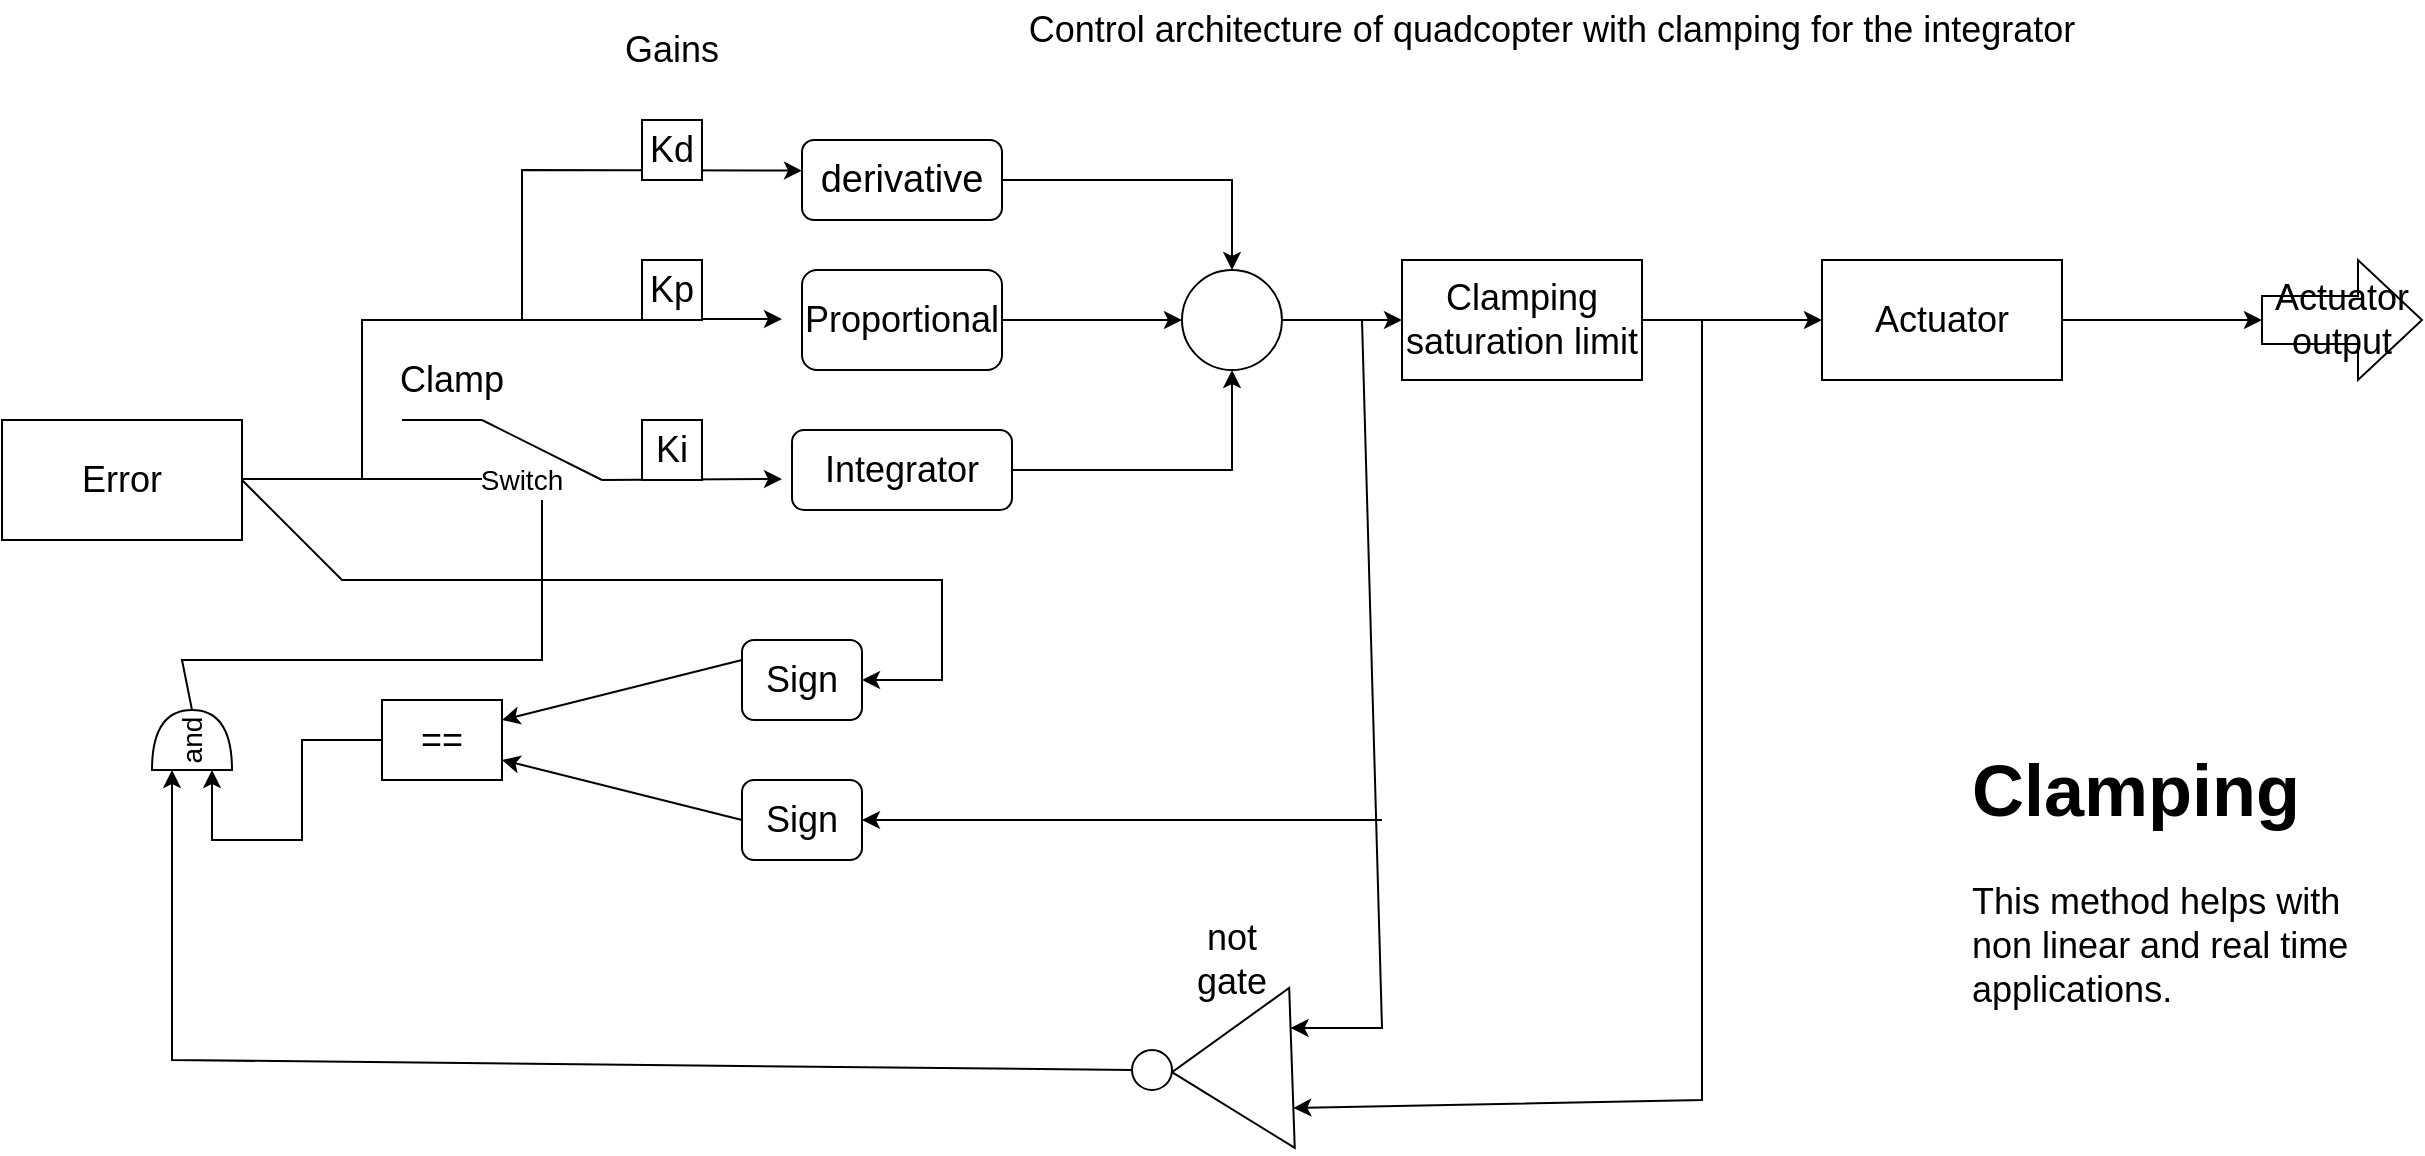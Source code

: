 <mxfile version="17.1.3" type="github"><diagram id="uf9FTFpa4oU1P8IHk77K" name="Page-1"><mxGraphModel dx="830" dy="516" grid="1" gridSize="10" guides="1" tooltips="1" connect="1" arrows="1" fold="1" page="1" pageScale="1" pageWidth="2000" pageHeight="1169" math="0" shadow="0"><root><mxCell id="0"/><mxCell id="1" parent="0"/><mxCell id="lhsVb8cgr521YgRDzxaS-8" style="edgeStyle=orthogonalEdgeStyle;rounded=0;orthogonalLoop=1;jettySize=auto;html=1;exitX=1;exitY=0.5;exitDx=0;exitDy=0;entryX=0.5;entryY=0;entryDx=0;entryDy=0;fontSize=18;" edge="1" parent="1" source="lhsVb8cgr521YgRDzxaS-1" target="lhsVb8cgr521YgRDzxaS-4"><mxGeometry relative="1" as="geometry"/></mxCell><mxCell id="lhsVb8cgr521YgRDzxaS-1" value="derivative" style="rounded=1;whiteSpace=wrap;html=1;fontSize=19;" vertex="1" parent="1"><mxGeometry x="400" y="80" width="100" height="40" as="geometry"/></mxCell><mxCell id="lhsVb8cgr521YgRDzxaS-7" style="edgeStyle=orthogonalEdgeStyle;rounded=0;orthogonalLoop=1;jettySize=auto;html=1;exitX=1;exitY=0.5;exitDx=0;exitDy=0;entryX=0;entryY=0.5;entryDx=0;entryDy=0;fontSize=18;" edge="1" parent="1" source="lhsVb8cgr521YgRDzxaS-2" target="lhsVb8cgr521YgRDzxaS-4"><mxGeometry relative="1" as="geometry"/></mxCell><mxCell id="lhsVb8cgr521YgRDzxaS-2" value="Proportional" style="rounded=1;whiteSpace=wrap;html=1;fontSize=18;" vertex="1" parent="1"><mxGeometry x="400" y="145" width="100" height="50" as="geometry"/></mxCell><mxCell id="lhsVb8cgr521YgRDzxaS-6" style="edgeStyle=orthogonalEdgeStyle;rounded=0;orthogonalLoop=1;jettySize=auto;html=1;exitX=1;exitY=0.5;exitDx=0;exitDy=0;entryX=0.5;entryY=1;entryDx=0;entryDy=0;fontSize=18;" edge="1" parent="1" source="lhsVb8cgr521YgRDzxaS-3" target="lhsVb8cgr521YgRDzxaS-4"><mxGeometry relative="1" as="geometry"/></mxCell><mxCell id="lhsVb8cgr521YgRDzxaS-3" value="Integrator" style="rounded=1;whiteSpace=wrap;html=1;fontSize=18;" vertex="1" parent="1"><mxGeometry x="395" y="225" width="110" height="40" as="geometry"/></mxCell><mxCell id="lhsVb8cgr521YgRDzxaS-118" style="edgeStyle=orthogonalEdgeStyle;rounded=0;orthogonalLoop=1;jettySize=auto;html=1;exitX=1;exitY=0.5;exitDx=0;exitDy=0;entryX=0;entryY=0.5;entryDx=0;entryDy=0;fontSize=18;" edge="1" parent="1" source="lhsVb8cgr521YgRDzxaS-4" target="lhsVb8cgr521YgRDzxaS-11"><mxGeometry relative="1" as="geometry"/></mxCell><mxCell id="lhsVb8cgr521YgRDzxaS-4" value="" style="ellipse;whiteSpace=wrap;html=1;aspect=fixed;fontSize=18;" vertex="1" parent="1"><mxGeometry x="590" y="145" width="50" height="50" as="geometry"/></mxCell><mxCell id="lhsVb8cgr521YgRDzxaS-9" value="" style="endArrow=classic;html=1;rounded=0;fontSize=18;" edge="1" parent="1"><mxGeometry width="50" height="50" relative="1" as="geometry"><mxPoint x="330" y="169.5" as="sourcePoint"/><mxPoint x="390" y="169.5" as="targetPoint"/></mxGeometry></mxCell><mxCell id="lhsVb8cgr521YgRDzxaS-10" value="" style="endArrow=classic;html=1;rounded=0;fontSize=18;entryX=0;entryY=0.383;entryDx=0;entryDy=0;entryPerimeter=0;" edge="1" parent="1" target="lhsVb8cgr521YgRDzxaS-1"><mxGeometry width="50" height="50" relative="1" as="geometry"><mxPoint x="260" y="170" as="sourcePoint"/><mxPoint x="320" y="100" as="targetPoint"/><Array as="points"><mxPoint x="260" y="95"/></Array></mxGeometry></mxCell><mxCell id="lhsVb8cgr521YgRDzxaS-120" style="edgeStyle=orthogonalEdgeStyle;rounded=0;orthogonalLoop=1;jettySize=auto;html=1;exitX=1;exitY=0.5;exitDx=0;exitDy=0;entryX=0;entryY=0.5;entryDx=0;entryDy=0;fontSize=18;" edge="1" parent="1" source="lhsVb8cgr521YgRDzxaS-11" target="lhsVb8cgr521YgRDzxaS-119"><mxGeometry relative="1" as="geometry"/></mxCell><mxCell id="lhsVb8cgr521YgRDzxaS-11" value="Clamping saturation limit" style="rounded=0;whiteSpace=wrap;html=1;fontSize=18;" vertex="1" parent="1"><mxGeometry x="700" y="140" width="120" height="60" as="geometry"/></mxCell><mxCell id="lhsVb8cgr521YgRDzxaS-122" value="" style="edgeStyle=orthogonalEdgeStyle;rounded=0;orthogonalLoop=1;jettySize=auto;html=1;fontSize=18;" edge="1" parent="1" source="lhsVb8cgr521YgRDzxaS-119" target="lhsVb8cgr521YgRDzxaS-121"><mxGeometry relative="1" as="geometry"/></mxCell><mxCell id="lhsVb8cgr521YgRDzxaS-119" value="Actuator" style="rounded=0;whiteSpace=wrap;html=1;fontSize=18;" vertex="1" parent="1"><mxGeometry x="910" y="140" width="120" height="60" as="geometry"/></mxCell><mxCell id="lhsVb8cgr521YgRDzxaS-121" value="Actuator output" style="shape=singleArrow;whiteSpace=wrap;html=1;arrowWidth=0.4;arrowSize=0.4;fontSize=18;rounded=0;" vertex="1" parent="1"><mxGeometry x="1130" y="140" width="80" height="60" as="geometry"/></mxCell><mxCell id="lhsVb8cgr521YgRDzxaS-141" style="edgeStyle=none;rounded=0;orthogonalLoop=1;jettySize=auto;html=1;exitX=1;exitY=0.5;exitDx=0;exitDy=0;entryX=1;entryY=0.5;entryDx=0;entryDy=0;fontSize=18;" edge="1" parent="1" source="lhsVb8cgr521YgRDzxaS-123" target="lhsVb8cgr521YgRDzxaS-136"><mxGeometry relative="1" as="geometry"><Array as="points"><mxPoint x="170" y="300"/><mxPoint x="470" y="300"/><mxPoint x="470" y="350"/></Array></mxGeometry></mxCell><mxCell id="lhsVb8cgr521YgRDzxaS-123" value="Error" style="rounded=0;whiteSpace=wrap;html=1;fontSize=18;" vertex="1" parent="1"><mxGeometry y="220" width="120" height="60" as="geometry"/></mxCell><mxCell id="lhsVb8cgr521YgRDzxaS-124" value="" style="endArrow=none;html=1;rounded=0;fontSize=18;" edge="1" parent="1"><mxGeometry width="50" height="50" relative="1" as="geometry"><mxPoint x="120" y="249.5" as="sourcePoint"/><mxPoint x="240" y="249.5" as="targetPoint"/></mxGeometry></mxCell><mxCell id="lhsVb8cgr521YgRDzxaS-125" value="" style="endArrow=none;html=1;rounded=0;fontSize=18;endFill=0;" edge="1" parent="1"><mxGeometry width="50" height="50" relative="1" as="geometry"><mxPoint x="180" y="250" as="sourcePoint"/><mxPoint x="330" y="170" as="targetPoint"/><Array as="points"><mxPoint x="180" y="170"/></Array></mxGeometry></mxCell><mxCell id="lhsVb8cgr521YgRDzxaS-126" value="" style="endArrow=classic;html=1;rounded=0;fontSize=18;" edge="1" parent="1"><mxGeometry width="50" height="50" relative="1" as="geometry"><mxPoint x="300" y="250" as="sourcePoint"/><mxPoint x="390" y="249.5" as="targetPoint"/></mxGeometry></mxCell><mxCell id="lhsVb8cgr521YgRDzxaS-128" value="" style="endArrow=none;html=1;rounded=0;fontSize=18;startArrow=none;" edge="1" parent="1" source="lhsVb8cgr521YgRDzxaS-148"><mxGeometry width="50" height="50" relative="1" as="geometry"><mxPoint x="240" y="220" as="sourcePoint"/><mxPoint x="290" y="250" as="targetPoint"/></mxGeometry></mxCell><mxCell id="lhsVb8cgr521YgRDzxaS-129" value="" style="endArrow=none;html=1;rounded=0;fontSize=18;" edge="1" parent="1"><mxGeometry width="50" height="50" relative="1" as="geometry"><mxPoint x="200" y="220" as="sourcePoint"/><mxPoint x="240" y="220" as="targetPoint"/></mxGeometry></mxCell><mxCell id="lhsVb8cgr521YgRDzxaS-130" value="Clamp" style="text;html=1;strokeColor=none;fillColor=none;align=center;verticalAlign=middle;whiteSpace=wrap;rounded=0;fontSize=18;" vertex="1" parent="1"><mxGeometry x="200" y="190" width="50" height="20" as="geometry"/></mxCell><mxCell id="lhsVb8cgr521YgRDzxaS-131" value="" style="triangle;fontSize=18;rotation=-182;html=1;labelPosition=center;verticalLabelPosition=middle;align=center;verticalAlign=middle;" vertex="1" parent="1"><mxGeometry x="585" y="505" width="60" height="80" as="geometry"/></mxCell><mxCell id="lhsVb8cgr521YgRDzxaS-146" style="edgeStyle=none;rounded=0;orthogonalLoop=1;jettySize=auto;html=1;exitX=0;exitY=0.5;exitDx=0;exitDy=0;entryX=0;entryY=0.25;entryDx=0;entryDy=0;entryPerimeter=0;fontSize=14;" edge="1" parent="1" source="lhsVb8cgr521YgRDzxaS-132" target="lhsVb8cgr521YgRDzxaS-144"><mxGeometry relative="1" as="geometry"><Array as="points"><mxPoint x="85" y="540"/></Array></mxGeometry></mxCell><mxCell id="lhsVb8cgr521YgRDzxaS-132" value="" style="ellipse;whiteSpace=wrap;html=1;aspect=fixed;fontSize=18;" vertex="1" parent="1"><mxGeometry x="565" y="535" width="20" height="20" as="geometry"/></mxCell><mxCell id="lhsVb8cgr521YgRDzxaS-134" value="" style="endArrow=classic;html=1;rounded=0;fontSize=18;entryX=0;entryY=0.75;entryDx=0;entryDy=0;" edge="1" parent="1" target="lhsVb8cgr521YgRDzxaS-131"><mxGeometry width="50" height="50" relative="1" as="geometry"><mxPoint x="680" y="170" as="sourcePoint"/><mxPoint x="680" y="300" as="targetPoint"/><Array as="points"><mxPoint x="690" y="524"/></Array></mxGeometry></mxCell><mxCell id="lhsVb8cgr521YgRDzxaS-135" value="" style="endArrow=classic;html=1;rounded=0;fontSize=18;entryX=0;entryY=0.25;entryDx=0;entryDy=0;" edge="1" parent="1" target="lhsVb8cgr521YgRDzxaS-131"><mxGeometry width="50" height="50" relative="1" as="geometry"><mxPoint x="850" y="170" as="sourcePoint"/><mxPoint x="680" y="300" as="targetPoint"/><Array as="points"><mxPoint x="850" y="560"/></Array></mxGeometry></mxCell><mxCell id="lhsVb8cgr521YgRDzxaS-143" style="edgeStyle=none;rounded=0;orthogonalLoop=1;jettySize=auto;html=1;exitX=0;exitY=0.25;exitDx=0;exitDy=0;entryX=1;entryY=0.25;entryDx=0;entryDy=0;fontSize=18;" edge="1" parent="1" source="lhsVb8cgr521YgRDzxaS-136" target="lhsVb8cgr521YgRDzxaS-139"><mxGeometry relative="1" as="geometry"/></mxCell><mxCell id="lhsVb8cgr521YgRDzxaS-136" value="Sign" style="rounded=1;whiteSpace=wrap;html=1;fontSize=18;" vertex="1" parent="1"><mxGeometry x="370" y="330" width="60" height="40" as="geometry"/></mxCell><mxCell id="lhsVb8cgr521YgRDzxaS-142" style="edgeStyle=none;rounded=0;orthogonalLoop=1;jettySize=auto;html=1;exitX=0;exitY=0.5;exitDx=0;exitDy=0;entryX=1;entryY=0.75;entryDx=0;entryDy=0;fontSize=18;" edge="1" parent="1" source="lhsVb8cgr521YgRDzxaS-137" target="lhsVb8cgr521YgRDzxaS-139"><mxGeometry relative="1" as="geometry"/></mxCell><mxCell id="lhsVb8cgr521YgRDzxaS-137" value="Sign" style="rounded=1;whiteSpace=wrap;html=1;fontSize=18;" vertex="1" parent="1"><mxGeometry x="370" y="400" width="60" height="40" as="geometry"/></mxCell><mxCell id="lhsVb8cgr521YgRDzxaS-145" style="edgeStyle=none;rounded=0;orthogonalLoop=1;jettySize=auto;html=1;exitX=0;exitY=0.5;exitDx=0;exitDy=0;entryX=0;entryY=0.75;entryDx=0;entryDy=0;entryPerimeter=0;fontSize=14;" edge="1" parent="1" source="lhsVb8cgr521YgRDzxaS-139" target="lhsVb8cgr521YgRDzxaS-144"><mxGeometry relative="1" as="geometry"><Array as="points"><mxPoint x="150" y="380"/><mxPoint x="150" y="430"/><mxPoint x="105" y="430"/></Array></mxGeometry></mxCell><mxCell id="lhsVb8cgr521YgRDzxaS-139" value="==" style="rounded=0;whiteSpace=wrap;html=1;fontSize=18;" vertex="1" parent="1"><mxGeometry x="190" y="360" width="60" height="40" as="geometry"/></mxCell><mxCell id="lhsVb8cgr521YgRDzxaS-140" value="" style="endArrow=classic;html=1;rounded=0;fontSize=18;entryX=1;entryY=0.5;entryDx=0;entryDy=0;" edge="1" parent="1" target="lhsVb8cgr521YgRDzxaS-137"><mxGeometry width="50" height="50" relative="1" as="geometry"><mxPoint x="690" y="420" as="sourcePoint"/><mxPoint x="430" y="350" as="targetPoint"/></mxGeometry></mxCell><mxCell id="lhsVb8cgr521YgRDzxaS-147" style="edgeStyle=none;rounded=0;orthogonalLoop=1;jettySize=auto;html=1;exitX=1;exitY=0.5;exitDx=0;exitDy=0;exitPerimeter=0;fontSize=14;jumpStyle=none;endArrow=none;endFill=0;" edge="1" parent="1" source="lhsVb8cgr521YgRDzxaS-144"><mxGeometry relative="1" as="geometry"><mxPoint x="270" y="260" as="targetPoint"/><Array as="points"><mxPoint x="90" y="340"/><mxPoint x="270" y="340"/></Array></mxGeometry></mxCell><mxCell id="lhsVb8cgr521YgRDzxaS-144" value="and" style="shape=or;whiteSpace=wrap;html=1;fontSize=14;rotation=-90;" vertex="1" parent="1"><mxGeometry x="80" y="360" width="30" height="40" as="geometry"/></mxCell><mxCell id="lhsVb8cgr521YgRDzxaS-148" value="Switch" style="text;html=1;strokeColor=none;fillColor=none;align=center;verticalAlign=middle;whiteSpace=wrap;rounded=0;fontSize=14;" vertex="1" parent="1"><mxGeometry x="230" y="235" width="60" height="30" as="geometry"/></mxCell><mxCell id="lhsVb8cgr521YgRDzxaS-149" value="" style="endArrow=none;html=1;rounded=0;fontSize=18;" edge="1" parent="1"><mxGeometry width="50" height="50" relative="1" as="geometry"><mxPoint x="240" y="220" as="sourcePoint"/><mxPoint x="300" y="250" as="targetPoint"/></mxGeometry></mxCell><mxCell id="lhsVb8cgr521YgRDzxaS-152" value="Control architecture of quadcopter with clamping for the integrator" style="text;html=1;strokeColor=none;fillColor=none;align=center;verticalAlign=middle;whiteSpace=wrap;rounded=0;fontSize=18;" vertex="1" parent="1"><mxGeometry x="430" y="10" width="690" height="30" as="geometry"/></mxCell><mxCell id="lhsVb8cgr521YgRDzxaS-153" value="not gate&lt;br&gt;" style="text;html=1;strokeColor=none;fillColor=none;align=center;verticalAlign=middle;whiteSpace=wrap;rounded=0;fontSize=18;" vertex="1" parent="1"><mxGeometry x="585" y="475" width="60" height="30" as="geometry"/></mxCell><mxCell id="lhsVb8cgr521YgRDzxaS-154" value="Kd" style="whiteSpace=wrap;html=1;aspect=fixed;fontSize=18;" vertex="1" parent="1"><mxGeometry x="320" y="70" width="30" height="30" as="geometry"/></mxCell><mxCell id="lhsVb8cgr521YgRDzxaS-156" value="Kp" style="whiteSpace=wrap;html=1;aspect=fixed;fontSize=18;" vertex="1" parent="1"><mxGeometry x="320" y="140" width="30" height="30" as="geometry"/></mxCell><mxCell id="lhsVb8cgr521YgRDzxaS-157" value="Ki" style="whiteSpace=wrap;html=1;aspect=fixed;fontSize=18;" vertex="1" parent="1"><mxGeometry x="320" y="220" width="30" height="30" as="geometry"/></mxCell><mxCell id="lhsVb8cgr521YgRDzxaS-158" value="Gains&lt;br&gt;" style="text;html=1;strokeColor=none;fillColor=none;align=center;verticalAlign=middle;whiteSpace=wrap;rounded=0;fontSize=18;" vertex="1" parent="1"><mxGeometry x="305" y="20" width="60" height="30" as="geometry"/></mxCell><mxCell id="lhsVb8cgr521YgRDzxaS-159" value="&lt;h1&gt;Clamping&lt;/h1&gt;&lt;p&gt;This method helps with non linear and real time applications.&lt;/p&gt;" style="text;html=1;strokeColor=none;fillColor=none;spacing=5;spacingTop=-20;whiteSpace=wrap;overflow=hidden;rounded=0;fontSize=18;" vertex="1" parent="1"><mxGeometry x="980" y="370" width="200" height="170" as="geometry"/></mxCell></root></mxGraphModel></diagram></mxfile>